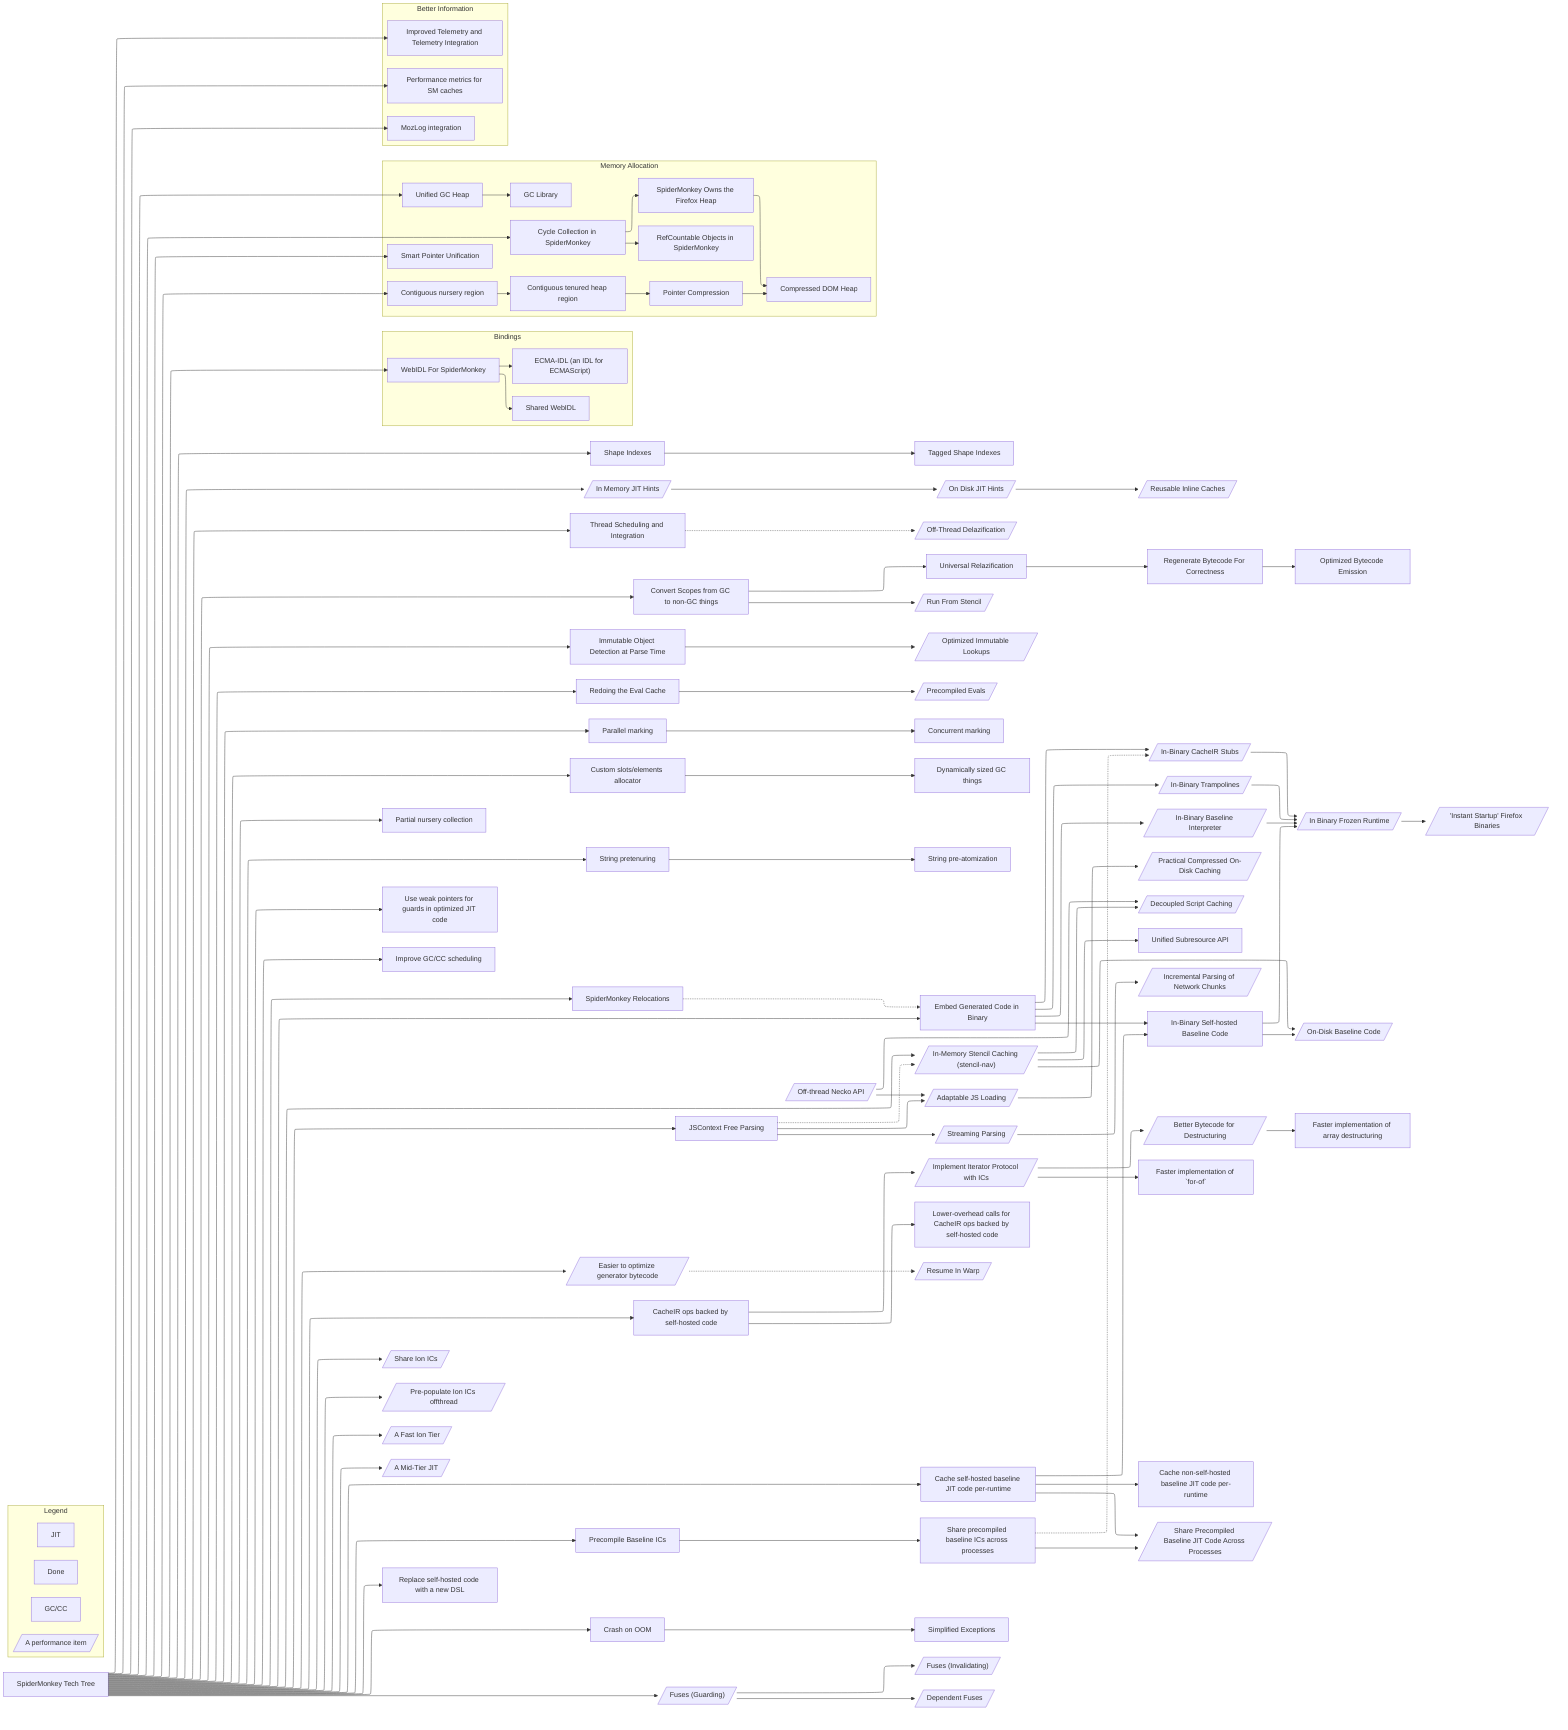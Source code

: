 %%{init: {"flowchart": {"defaultRenderer": "elk"}} }%%
%% Ideally we would use the elk renderer: Much better for this diagram.
%% -- However, using elk as our renderer does have downsides. Elk doesn't
%%    support dotted lines.
%% --
%% -- As well, it becomes very very wide as there's more complexity added to the
%%    diagram.

flowchart LR
    subgraph Legend
        Done
        class Done done

        GC["GC/CC"]
        class GC GC

        JIT
        class JIT JIT


        perf[/"A performance item"/]
    end

    root[SpiderMonkey Tech Tree] --> shapeIndexes[Shape Indexes]
    shapeIndexes --> taggedShapeIndexes[Tagged Shape Indexes]
    click shapeIndexes href "#shapeIndexes"
    click taggedShapeIndexes href "#taggedShapeIndexes"

    root --> inMemoryJITHints[/"In Memory JIT Hints"/] --> onDiskJITHints[/"On  Disk JIT Hints"/] --> ric[/"Reusable Inline Caches"/]
    class inMemoryJITHints done;
    click inMemoryJITHints href "https://bugzilla.mozilla.org/show_bug.cgi?id=1824772"

    class onDiskJITHints JIT;
    class ric JIT;

    click ric href "#ric"

    root --> webIDL["WebIDL For SpiderMonkey"] --> ecmaIDL["ECMA-IDL (an IDL for ECMAScript)"]
    root --> scheduling["Thread Scheduling and Integration"] -.-> offThreadDelazification[/"Off-Thread Delazification"/]
    root --> nonGCScopes["Convert Scopes from GC to non-GC things"] --> universalRelazification["Universal Relazification"]
    click universalRelazification href "#universalRelazification"

    universalRelazification --> tossBytecode["Regenerate Bytecode For Correctness"]
    tossBytecode --> optimizedBytecode["Optimized Bytecode Emission"]
    click tossBytecode href "#tossBytecode"

    runFromStencil[/"Run From Stencil"/]
    click runFromStencil "#runFromStencil"
    nonGCScopes --> runFromStencil

    root --> immutableFlag["Immutable Object Detection at Parse Time"] --> optimizedImmutableLookups[/"Optimized Immutable Lookups"/]
    click immutableFlag href "#immutableFlag"

    root --> evalCache["Redoing the Eval Cache"] --> precompiledEval[/"Precompiled Evals"/]

    root --> parallelMarking["Parallel marking"] --> concurrentMarking["Concurrent marking"]
    class parallelMarking GC
    class concurrentMarking GC

    root --> contiguousNursery["Contiguous nursery region"] --> contiguousTenuredHeap["Contiguous tenured heap region"] --> pointerCompression["Pointer Compression"] --> compressedDOM["Compressed DOM Heap"]
    class contiguousNursery GC
    class contiguousTenuredHeap GC
    class pointerCompression GC
    class compressedDOM GC

    root --> slotsAlloc["Custom slots/elements allocator"] --> dynamicGCThings["Dynamically sized GC things"]
    class slotsAlloc GC
    class dynamicGCThings GC

    root --> partialNurseryCollection["Partial nursery collection"]
    class partialNurseryCollection GC

    root --> stringPretenuring["String pretenuring"] --> stringPreAtomization["String pre-atomization"]
    class stringPretenuring GC
    class stringPreAtomization GC

    root --> weakPtrsInOptimizedCode["Use weak pointers for guards in optimized JIT code"]
    class weakPtrsInOptimizedCode GC

    root --> gcScheduling["Improve GC/CC scheduling"]
    class gcScheduling GC

    root --> cc["Cycle Collection in SpiderMonkey"] --> refCount["RefCountable Objects in SpiderMonkey"]
    class cc GC
    class refCount GC

    cc --> smHeap["SpiderMonkey Owns the Firefox Heap"] --> compressedDOM
    class smHeap GC

    inBinaryStubs[/"In-Binary CacheIR Stubs"/]
    root --> smRelocations["SpiderMonkey Relocations"]
    click smRelocations href "#smRelocations"

    frozenRuntime[/"In Binary Frozen Runtime"/]
    frozenRuntime --> bakedFirefox[/"'Instant Startup' Firefox Binaries"/]

    inBinaryStubs --> frozenRuntime
    inBinaryTrampolines[/"In-Binary Trampolines"/] --> frozenRuntime
    inBinaryBaselineInterpreter[/"In-Binary Baseline Interpreter"/] --> frozenRuntime

    root --> inBinaryCode["Embed Generated Code in Binary"] --> inBinaryStubs & inBinaryTrampolines & inBinaryBaselineInterpreter
    click inBinaryCode "#inBinaryCode"
    smRelocations -.-> inBinaryCode


    stencilNav[/"In-Memory Stencil Caching (stencil-nav)"/]
    click stencilNav "#stencilNav"
    root --> stencilNav
    adaptableJSLoading[/"Adaptable JS Loading"/]
    click adaptableJSLoading "#adaptableJSLoading"
    adaptableJSLoading --> compressDiskCache[/"Practical Compressed On-Disk Caching"/]
    click compressDiskCache "#compressDiskCache"
    offThreadNeckoAPI --> decoupledCaching[/"Decoupled Script Caching"/]
    click decoupledCaching "#decoupledCaching"
    stencilNav --> decoupledCaching
    stencilNav --> unifiedSubresourceApi["Unified Subresource API"]
    click unifiedSubresourceApi "#unifiedSubresourceApi"
    offThreadNeckoAPI[/"Off-thread Necko API"/]
    click offThreadNeckoAPI "#offThreadNeckoAPI"
    offThreadNeckoAPI --> adaptableJSLoading

    root --> contextFreeParsing["JSContext Free Parsing"]
    contextFreeParsing -.-> stencilNav
    contextFreeParsing --> adaptableJSLoading
    contextFreeParsing --> streamingParsing[/"Streaming Parsing"/]
    click streamingParsing "#streamingParsing"
    streamingParsing --> networkParsing[/"Incremental Parsing of Network Chunks"/]

    onDiskBaselineCode[/"On-Disk Baseline Code"/]
    click onDiskBaselineCode "#onDiskBaselineCode"
    stencilNav --> onDiskBaselineCode
    inBinarySelfHostedBaseline --> onDiskBaselineCode


    %% subgraph improvedBytecode [Bytecode Improvements]
        destructuringBytecode[/"Better Bytecode for Destructuring"/]
        click destructuringBytecode "#destructuringBytecode"

        generatorBytecodeTransforms[/"Easier to optimize generator bytecode"/]
        click generatorBytecodeTransforms "#generatorBytecodeTransforms"
        root --> generatorBytecodeTransforms


        selfHostedCacheIROps["CacheIR ops backed by self-hosted code"]
        class selfHostedCacheIROps JIT
        click selfHostedCacheIROps "#selfHostedCacheIROps"

        iteratorsWithICs[/"Implement Iterator Protocol with ICs"/]
        class iteratorsWithICs JIT

        selfHostedCacheIROps --> iteratorsWithICs

        fasterForOf["Faster implementation of `for-of` "]
        class fasterForOf JIT

        fasterArrayDestructuring["Faster implementation of array destructuring "]
        class fasterArrayDestructuring JIT

        iteratorsWithICs --> fasterForOf
        iteratorsWithICs --> destructuringBytecode

        fasterArrayDestructuring["Faster implementation of array destructuring "]
        class fasterArrayDestructuring JIT

        destructuringBytecode --> fasterArrayDestructuring
    %%end
    %%root --> improvedBytecode

    lowerOverheadSelfHostedCacheIR["Lower-overhead calls for CacheIR ops backed by self-hosted code"]
    class lowerOverheadSelfHostedCacheIR JIT

    selfHostedCacheIROps --> lowerOverheadSelfHostedCacheIR

    generatorBytecodeTransforms -.-> resumeInWarp


    %%subgraph ionImprovements [Ion Improvements]
        shareIonICs[/"Share Ion ICs"/]
        class shareIonICs JIT
        click shareIonICs "#shareIonICs"
        root --> shareIonICs

        prepopulateIonIcs[/"Pre-populate Ion ICs offthread"/]
        class prepopulateIonIcs JIT
        click prepopulateIonIcs "#prepopulateIonIcs"
        root --> prepopulateIonIcs

        fastIonTier[/"A Fast Ion Tier"/]
        class fastIonTier JIT
        click fastIonTier "#fastIonTier"
        root --> fastIonTier

        resumeInWarp[/"Resume In Warp"/]
        class resumeInWarp JIT
        click resumeInWarp href "https://bugzilla.mozilla.org/show_bug.cgi?id=1681338"
    %%end
    %% root --> ionImprovements

    root --> midTier[/"A Mid-Tier JIT"/]
    click midTier "#midTier"
    class midTier JIT

    cacheSelfHostedJitCode["Cache self-hosted baseline JIT code per-runtime"]
    class cacheSelfHostedJitCode JIT

    cacheRegularJitCode["Cache non-self-hosted baseline JIT code per-runtime"]
    class cacheRegularJitCode JIT

    precompileBaselineICs["Precompile Baseline ICs"]
    class precompileBaselineICs JIT
    click precompileBaselineICs href "https://bugzilla.mozilla.org/show_bug.cgi?id=1357884"

    shareBaselineICs["Share precompiled baseline ICs across processes"]

    root --> cacheSelfHostedJitCode --> cacheRegularJitCode
    root --> precompileBaselineICs -->  shareBaselineICs

    shareBaselineICs -.-> inBinaryStubs

    sharePrecompiledBaselineAcrossProcesses[/"Share Precompiled Baseline JIT Code Across Processes"/]
    cacheSelfHostedJitCode --> sharePrecompiledBaselineAcrossProcesses
    shareBaselineICs --> sharePrecompiledBaselineAcrossProcesses

    inBinarySelfHostedBaseline["In-Binary Self-hosted Baseline Code"]
    inBinarySelfHostedBaseline --> frozenRuntime
    inBinaryCode --> inBinarySelfHostedBaseline
    cacheSelfHostedJitCode --> inBinarySelfHostedBaseline

    root --> selfHostedCacheIROps


    root --> selfHostedReplacement["Replace self-hosted code with a new DSL"]

    root --> crashOnOOM["Crash on OOM"]
    crashOnOOM --> simplifiedExceptions["Simplified Exceptions"]
    click simplifiedExceptions "#simplifiedExceptions"

    root --> guardFuses[/"Fuses (Guarding)"/]
    guardFuses --> invalidatingFuses[/"Fuses (Invalidating)"/]
    guardFuses --> dependentFuses[/"Dependent Fuses"/]

    root --> mozLog["MozLog integration"]
    root --> telemetry["Improved Telemetry and Telemetry Integration"]
    root --> cacheStatistics["Performance metrics for SM caches"]

    subgraph Bindings
        webIDL
        ecmaIDL
        webIDL --> sharedWebIDL["Shared WebIDL"]
        click sharedWebIDL "#sharedWebIDL"
    end

    subgraph memoryAllocation["Memory Allocation"]
        cc
        refCount
        smHeap
        contiguousNursery
        contiguousTenuredHeap
        pointerCompression
        compressedDOM

        unifiedGcHeap["Unified GC Heap"]
        click unifiedGcHeap "#unifiedGcHeap"
        class unifiedGcHeap GC

        smartPointerUnification["Smart Pointer Unification"]

        unifiedGcHeap --> gcLibrary["GC Library"]
        click gcLibrary "#gcLibrary"
        class gcLibrary GC

    end

    root -->unifiedGcHeap
    root --> smartPointerUnification

    subgraph betterInformation["Better Information"]
        telemetry
        cacheStatistics
        mozLog
    end

    %% Click Handlers
    %% Example of a programatic click handler for giggles. Notice that the callback
    %% is accessed relative to `window`.
    %% click webIDL callbacks.exampleCallback

    %% As an example of how we could group projects together.
    %% Commented out for now.
    %% subgraph "Gecko Managed Runtime"
    %%     cc
    %%     smHeap
    %%     webIDL
    %%     ecmaIDL
    %% end